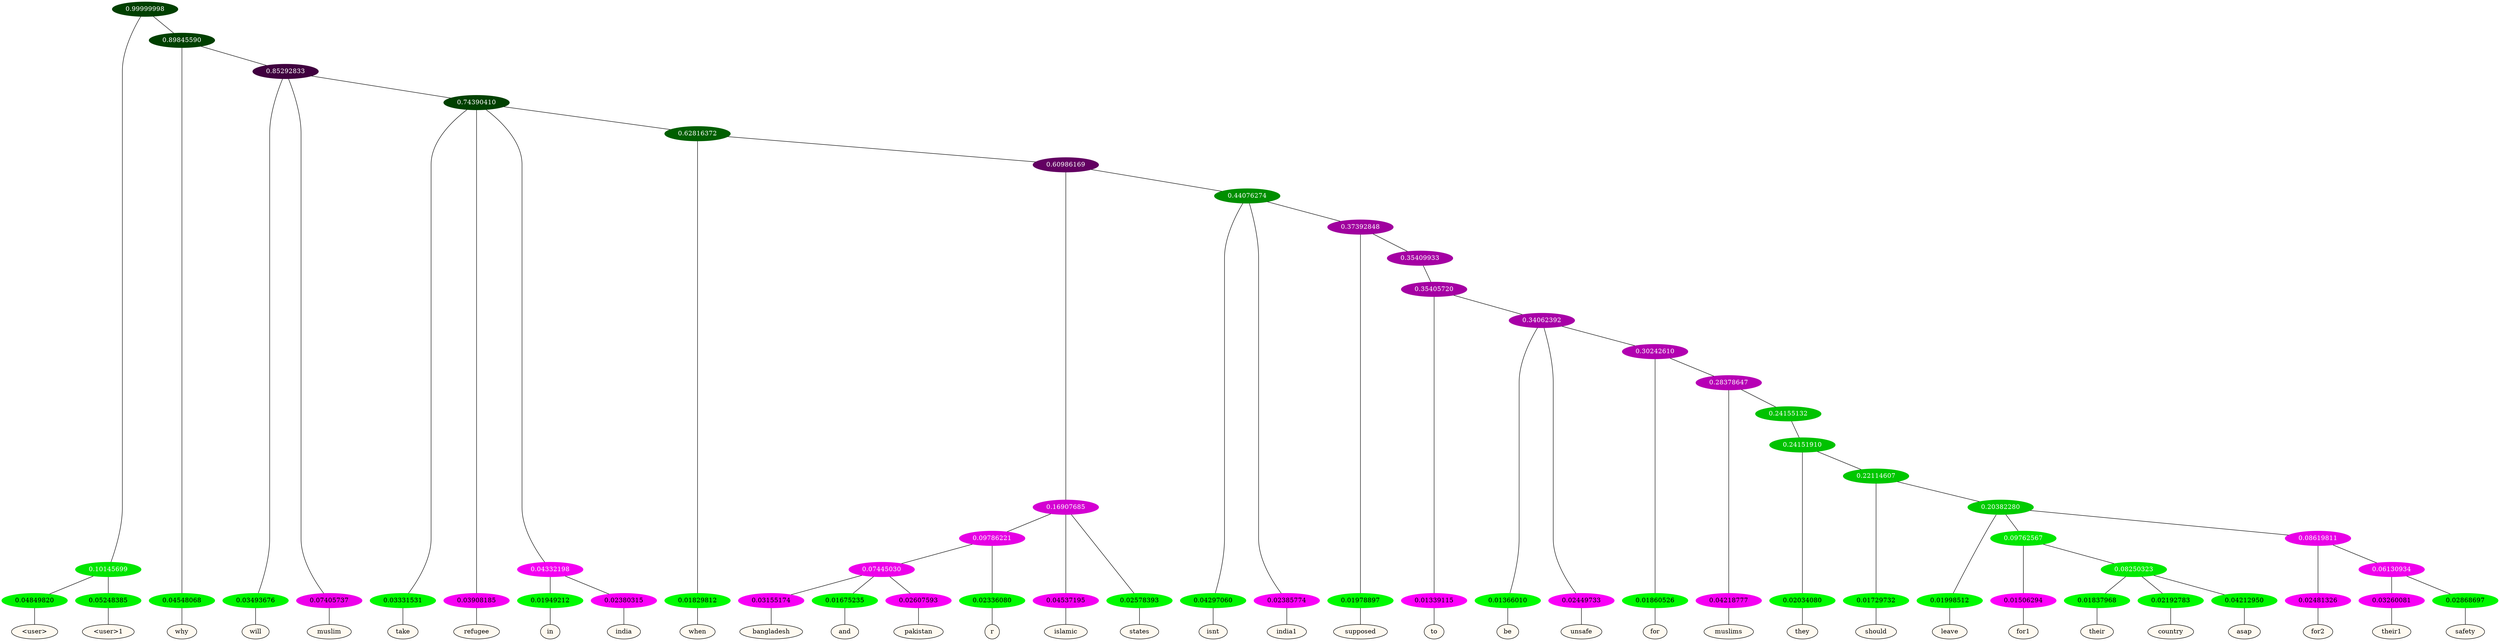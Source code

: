 graph {
	node [format=png height=0.15 nodesep=0.001 ordering=out overlap=prism overlap_scaling=0.01 ranksep=0.001 ratio=0.2 style=filled width=0.15]
	{
		rank=same
		a_w_3 [label="\<user\>" color=black fillcolor=floralwhite style="filled,solid"]
		a_w_4 [label="\<user\>1" color=black fillcolor=floralwhite style="filled,solid"]
		a_w_5 [label=why color=black fillcolor=floralwhite style="filled,solid"]
		a_w_7 [label=will color=black fillcolor=floralwhite style="filled,solid"]
		a_w_8 [label=muslim color=black fillcolor=floralwhite style="filled,solid"]
		a_w_10 [label=take color=black fillcolor=floralwhite style="filled,solid"]
		a_w_11 [label=refugee color=black fillcolor=floralwhite style="filled,solid"]
		a_w_14 [label=in color=black fillcolor=floralwhite style="filled,solid"]
		a_w_15 [label=india color=black fillcolor=floralwhite style="filled,solid"]
		a_w_16 [label=when color=black fillcolor=floralwhite style="filled,solid"]
		a_w_30 [label=bangladesh color=black fillcolor=floralwhite style="filled,solid"]
		a_w_31 [label=and color=black fillcolor=floralwhite style="filled,solid"]
		a_w_32 [label=pakistan color=black fillcolor=floralwhite style="filled,solid"]
		a_w_27 [label=r color=black fillcolor=floralwhite style="filled,solid"]
		a_w_21 [label=islamic color=black fillcolor=floralwhite style="filled,solid"]
		a_w_22 [label=states color=black fillcolor=floralwhite style="filled,solid"]
		a_w_23 [label=isnt color=black fillcolor=floralwhite style="filled,solid"]
		a_w_24 [label=india1 color=black fillcolor=floralwhite style="filled,solid"]
		a_w_28 [label=supposed color=black fillcolor=floralwhite style="filled,solid"]
		a_w_34 [label=to color=black fillcolor=floralwhite style="filled,solid"]
		a_w_36 [label=be color=black fillcolor=floralwhite style="filled,solid"]
		a_w_37 [label=unsafe color=black fillcolor=floralwhite style="filled,solid"]
		a_w_39 [label=for color=black fillcolor=floralwhite style="filled,solid"]
		a_w_41 [label=muslims color=black fillcolor=floralwhite style="filled,solid"]
		a_w_44 [label=they color=black fillcolor=floralwhite style="filled,solid"]
		a_w_46 [label=should color=black fillcolor=floralwhite style="filled,solid"]
		a_w_48 [label=leave color=black fillcolor=floralwhite style="filled,solid"]
		a_w_51 [label=for1 color=black fillcolor=floralwhite style="filled,solid"]
		a_w_55 [label=their color=black fillcolor=floralwhite style="filled,solid"]
		a_w_56 [label=country color=black fillcolor=floralwhite style="filled,solid"]
		a_w_57 [label=asap color=black fillcolor=floralwhite style="filled,solid"]
		a_w_53 [label=for2 color=black fillcolor=floralwhite style="filled,solid"]
		a_w_58 [label=their1 color=black fillcolor=floralwhite style="filled,solid"]
		a_w_59 [label=safety color=black fillcolor=floralwhite style="filled,solid"]
	}
	a_n_3 -- a_w_3
	a_n_4 -- a_w_4
	a_n_5 -- a_w_5
	a_n_7 -- a_w_7
	a_n_8 -- a_w_8
	a_n_10 -- a_w_10
	a_n_11 -- a_w_11
	a_n_14 -- a_w_14
	a_n_15 -- a_w_15
	a_n_16 -- a_w_16
	a_n_30 -- a_w_30
	a_n_31 -- a_w_31
	a_n_32 -- a_w_32
	a_n_27 -- a_w_27
	a_n_21 -- a_w_21
	a_n_22 -- a_w_22
	a_n_23 -- a_w_23
	a_n_24 -- a_w_24
	a_n_28 -- a_w_28
	a_n_34 -- a_w_34
	a_n_36 -- a_w_36
	a_n_37 -- a_w_37
	a_n_39 -- a_w_39
	a_n_41 -- a_w_41
	a_n_44 -- a_w_44
	a_n_46 -- a_w_46
	a_n_48 -- a_w_48
	a_n_51 -- a_w_51
	a_n_55 -- a_w_55
	a_n_56 -- a_w_56
	a_n_57 -- a_w_57
	a_n_53 -- a_w_53
	a_n_58 -- a_w_58
	a_n_59 -- a_w_59
	{
		rank=same
		a_n_3 [label=0.04849820 color="0.334 1.000 0.952" fontcolor=black]
		a_n_4 [label=0.05248385 color="0.334 1.000 0.948" fontcolor=black]
		a_n_5 [label=0.04548068 color="0.334 1.000 0.955" fontcolor=black]
		a_n_7 [label=0.03493676 color="0.334 1.000 0.965" fontcolor=black]
		a_n_8 [label=0.07405737 color="0.835 1.000 0.926" fontcolor=black]
		a_n_10 [label=0.03331531 color="0.334 1.000 0.967" fontcolor=black]
		a_n_11 [label=0.03908185 color="0.835 1.000 0.961" fontcolor=black]
		a_n_14 [label=0.01949212 color="0.334 1.000 0.981" fontcolor=black]
		a_n_15 [label=0.02380315 color="0.835 1.000 0.976" fontcolor=black]
		a_n_16 [label=0.01829812 color="0.334 1.000 0.982" fontcolor=black]
		a_n_30 [label=0.03155174 color="0.835 1.000 0.968" fontcolor=black]
		a_n_31 [label=0.01675235 color="0.334 1.000 0.983" fontcolor=black]
		a_n_32 [label=0.02607593 color="0.835 1.000 0.974" fontcolor=black]
		a_n_27 [label=0.02336080 color="0.334 1.000 0.977" fontcolor=black]
		a_n_21 [label=0.04537195 color="0.835 1.000 0.955" fontcolor=black]
		a_n_22 [label=0.02578393 color="0.334 1.000 0.974" fontcolor=black]
		a_n_23 [label=0.04297060 color="0.334 1.000 0.957" fontcolor=black]
		a_n_24 [label=0.02385774 color="0.835 1.000 0.976" fontcolor=black]
		a_n_28 [label=0.01978897 color="0.334 1.000 0.980" fontcolor=black]
		a_n_34 [label=0.01339115 color="0.835 1.000 0.987" fontcolor=black]
		a_n_36 [label=0.01366010 color="0.334 1.000 0.986" fontcolor=black]
		a_n_37 [label=0.02449733 color="0.835 1.000 0.976" fontcolor=black]
		a_n_39 [label=0.01860526 color="0.334 1.000 0.981" fontcolor=black]
		a_n_41 [label=0.04218777 color="0.835 1.000 0.958" fontcolor=black]
		a_n_44 [label=0.02034080 color="0.334 1.000 0.980" fontcolor=black]
		a_n_46 [label=0.01729732 color="0.334 1.000 0.983" fontcolor=black]
		a_n_48 [label=0.01998512 color="0.334 1.000 0.980" fontcolor=black]
		a_n_51 [label=0.01506294 color="0.835 1.000 0.985" fontcolor=black]
		a_n_55 [label=0.01837968 color="0.334 1.000 0.982" fontcolor=black]
		a_n_56 [label=0.02192783 color="0.334 1.000 0.978" fontcolor=black]
		a_n_57 [label=0.04212950 color="0.334 1.000 0.958" fontcolor=black]
		a_n_53 [label=0.02481326 color="0.835 1.000 0.975" fontcolor=black]
		a_n_58 [label=0.03260081 color="0.835 1.000 0.967" fontcolor=black]
		a_n_59 [label=0.02868697 color="0.334 1.000 0.971" fontcolor=black]
	}
	a_n_0 [label=0.99999998 color="0.334 1.000 0.250" fontcolor=grey99]
	a_n_1 [label=0.10145699 color="0.334 1.000 0.899" fontcolor=grey99]
	a_n_0 -- a_n_1
	a_n_2 [label=0.89845590 color="0.334 1.000 0.250" fontcolor=grey99]
	a_n_0 -- a_n_2
	a_n_1 -- a_n_3
	a_n_1 -- a_n_4
	a_n_2 -- a_n_5
	a_n_6 [label=0.85292833 color="0.835 1.000 0.250" fontcolor=grey99]
	a_n_2 -- a_n_6
	a_n_6 -- a_n_7
	a_n_6 -- a_n_8
	a_n_9 [label=0.74390410 color="0.334 1.000 0.256" fontcolor=grey99]
	a_n_6 -- a_n_9
	a_n_9 -- a_n_10
	a_n_9 -- a_n_11
	a_n_12 [label=0.04332198 color="0.835 1.000 0.957" fontcolor=grey99]
	a_n_9 -- a_n_12
	a_n_13 [label=0.62816372 color="0.334 1.000 0.372" fontcolor=grey99]
	a_n_9 -- a_n_13
	a_n_12 -- a_n_14
	a_n_12 -- a_n_15
	a_n_13 -- a_n_16
	a_n_17 [label=0.60986169 color="0.835 1.000 0.390" fontcolor=grey99]
	a_n_13 -- a_n_17
	a_n_18 [label=0.16907685 color="0.835 1.000 0.831" fontcolor=grey99]
	a_n_17 -- a_n_18
	a_n_19 [label=0.44076274 color="0.334 1.000 0.559" fontcolor=grey99]
	a_n_17 -- a_n_19
	a_n_20 [label=0.09786221 color="0.835 1.000 0.902" fontcolor=grey99]
	a_n_18 -- a_n_20
	a_n_18 -- a_n_21
	a_n_18 -- a_n_22
	a_n_19 -- a_n_23
	a_n_19 -- a_n_24
	a_n_25 [label=0.37392848 color="0.835 1.000 0.626" fontcolor=grey99]
	a_n_19 -- a_n_25
	a_n_26 [label=0.07445030 color="0.835 1.000 0.926" fontcolor=grey99]
	a_n_20 -- a_n_26
	a_n_20 -- a_n_27
	a_n_25 -- a_n_28
	a_n_29 [label=0.35409933 color="0.835 1.000 0.646" fontcolor=grey99]
	a_n_25 -- a_n_29
	a_n_26 -- a_n_30
	a_n_26 -- a_n_31
	a_n_26 -- a_n_32
	a_n_33 [label=0.35405720 color="0.835 1.000 0.646" fontcolor=grey99]
	a_n_29 -- a_n_33
	a_n_33 -- a_n_34
	a_n_35 [label=0.34062392 color="0.835 1.000 0.659" fontcolor=grey99]
	a_n_33 -- a_n_35
	a_n_35 -- a_n_36
	a_n_35 -- a_n_37
	a_n_38 [label=0.30242610 color="0.835 1.000 0.698" fontcolor=grey99]
	a_n_35 -- a_n_38
	a_n_38 -- a_n_39
	a_n_40 [label=0.28378647 color="0.835 1.000 0.716" fontcolor=grey99]
	a_n_38 -- a_n_40
	a_n_40 -- a_n_41
	a_n_42 [label=0.24155132 color="0.334 1.000 0.758" fontcolor=grey99]
	a_n_40 -- a_n_42
	a_n_43 [label=0.24151910 color="0.334 1.000 0.758" fontcolor=grey99]
	a_n_42 -- a_n_43
	a_n_43 -- a_n_44
	a_n_45 [label=0.22114607 color="0.334 1.000 0.779" fontcolor=grey99]
	a_n_43 -- a_n_45
	a_n_45 -- a_n_46
	a_n_47 [label=0.20382280 color="0.334 1.000 0.796" fontcolor=grey99]
	a_n_45 -- a_n_47
	a_n_47 -- a_n_48
	a_n_49 [label=0.09762567 color="0.334 1.000 0.902" fontcolor=grey99]
	a_n_47 -- a_n_49
	a_n_50 [label=0.08619811 color="0.835 1.000 0.914" fontcolor=grey99]
	a_n_47 -- a_n_50
	a_n_49 -- a_n_51
	a_n_52 [label=0.08250323 color="0.334 1.000 0.917" fontcolor=grey99]
	a_n_49 -- a_n_52
	a_n_50 -- a_n_53
	a_n_54 [label=0.06130934 color="0.835 1.000 0.939" fontcolor=grey99]
	a_n_50 -- a_n_54
	a_n_52 -- a_n_55
	a_n_52 -- a_n_56
	a_n_52 -- a_n_57
	a_n_54 -- a_n_58
	a_n_54 -- a_n_59
}
